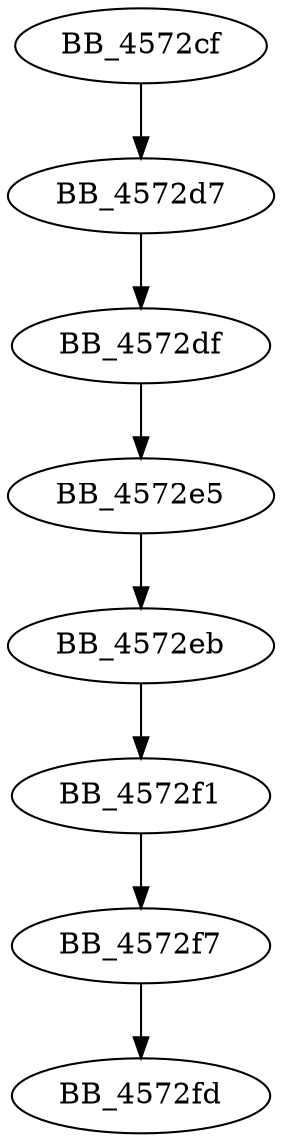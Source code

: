 DiGraph sub_4572CF{
BB_4572cf->BB_4572d7
BB_4572d7->BB_4572df
BB_4572df->BB_4572e5
BB_4572e5->BB_4572eb
BB_4572eb->BB_4572f1
BB_4572f1->BB_4572f7
BB_4572f7->BB_4572fd
}
